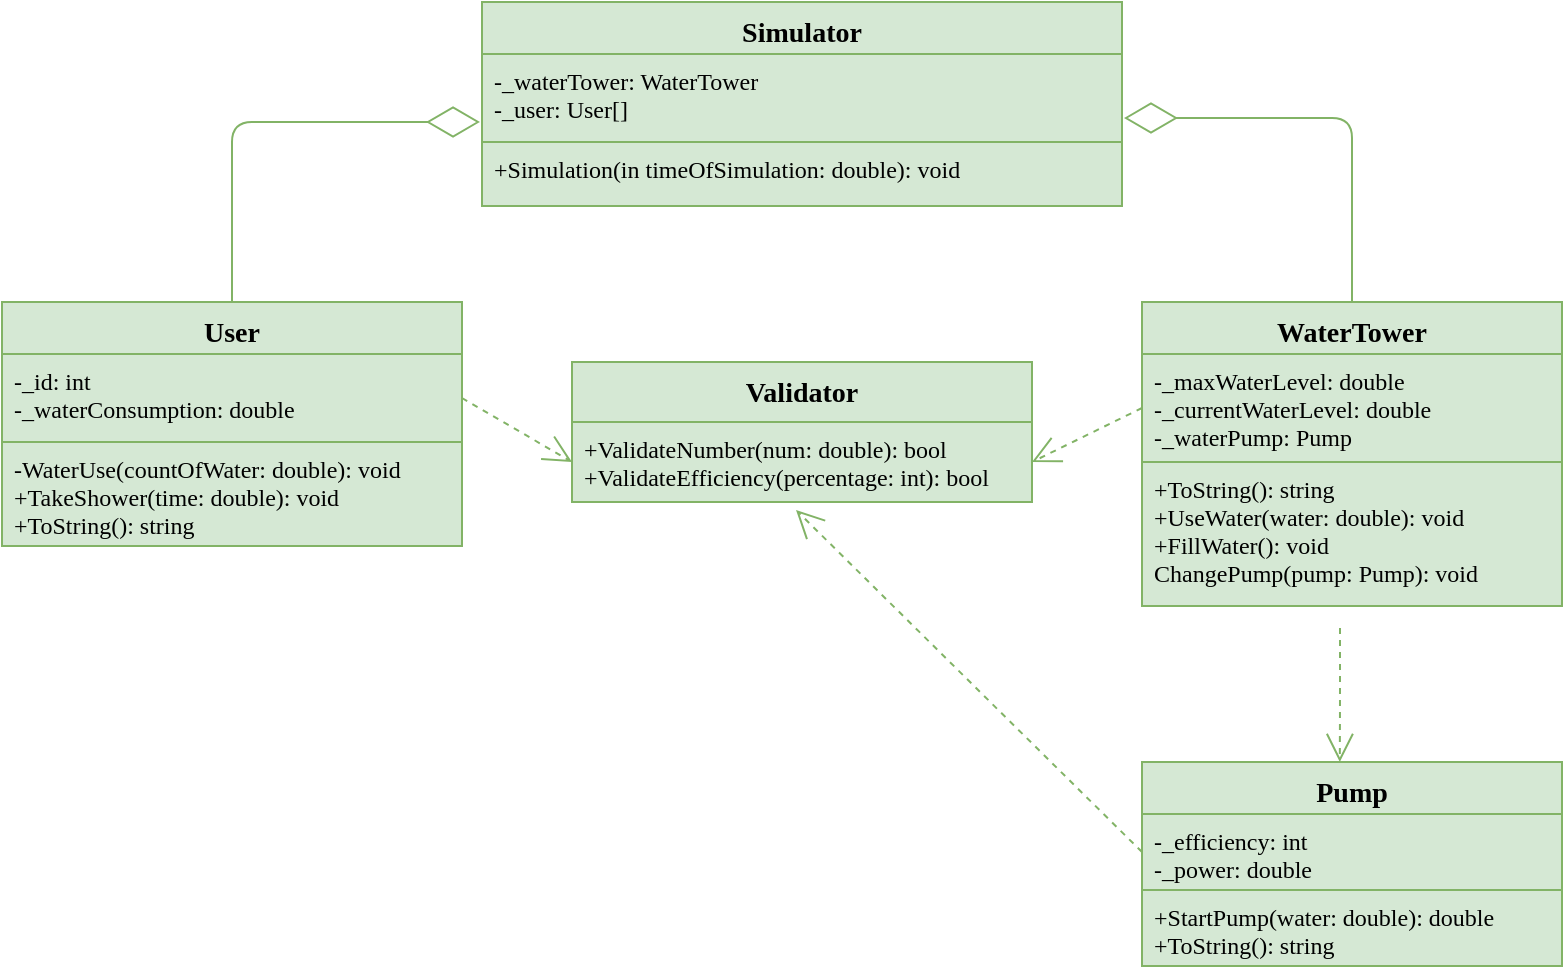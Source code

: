 <mxfile version="14.4.3" type="device"><diagram id="C5RBs43oDa-KdzZeNtuy" name="Page-1"><mxGraphModel dx="1422" dy="814" grid="1" gridSize="10" guides="1" tooltips="1" connect="1" arrows="1" fold="1" page="1" pageScale="1" pageWidth="827" pageHeight="1169" math="0" shadow="0"><root><mxCell id="WIyWlLk6GJQsqaUBKTNV-0"/><mxCell id="WIyWlLk6GJQsqaUBKTNV-1" parent="WIyWlLk6GJQsqaUBKTNV-0"/><mxCell id="SBJ9KAYORyTP7vfNi4aO-0" value="WaterTower" style="swimlane;fontStyle=1;align=center;verticalAlign=top;childLayout=stackLayout;horizontal=1;startSize=26;horizontalStack=0;resizeParent=1;resizeParentMax=0;resizeLast=0;collapsible=1;marginBottom=0;fillColor=#d5e8d4;strokeColor=#82b366;fontFamily=Times New Roman;fontSize=14;" vertex="1" parent="WIyWlLk6GJQsqaUBKTNV-1"><mxGeometry x="590" y="210" width="210" height="152" as="geometry"/></mxCell><mxCell id="SBJ9KAYORyTP7vfNi4aO-1" value="-_maxWaterLevel: double&#10;-_currentWaterLevel: double&#10;-_waterPump: Pump" style="text;strokeColor=#82b366;fillColor=#d5e8d4;align=left;verticalAlign=top;spacingLeft=4;spacingRight=4;overflow=hidden;rotatable=0;points=[[0,0.5],[1,0.5]];portConstraint=eastwest;fontFamily=Times New Roman;fontSize=12;" vertex="1" parent="SBJ9KAYORyTP7vfNi4aO-0"><mxGeometry y="26" width="210" height="54" as="geometry"/></mxCell><mxCell id="SBJ9KAYORyTP7vfNi4aO-3" value="+ToString(): string&#10;+UseWater(water: double): void&#10;+FillWater(): void&#10;ChangePump(pump: Pump): void" style="text;strokeColor=#82b366;fillColor=#d5e8d4;align=left;verticalAlign=top;spacingLeft=4;spacingRight=4;overflow=hidden;rotatable=0;points=[[0,0.5],[1,0.5]];portConstraint=eastwest;fontFamily=Times New Roman;fontSize=12;" vertex="1" parent="SBJ9KAYORyTP7vfNi4aO-0"><mxGeometry y="80" width="210" height="72" as="geometry"/></mxCell><mxCell id="SBJ9KAYORyTP7vfNi4aO-4" value="User" style="swimlane;fontStyle=1;align=center;verticalAlign=top;childLayout=stackLayout;horizontal=1;startSize=26;horizontalStack=0;resizeParent=1;resizeParentMax=0;resizeLast=0;collapsible=1;marginBottom=0;fillColor=#d5e8d4;strokeColor=#82b366;fontFamily=Times New Roman;fontSize=14;" vertex="1" parent="WIyWlLk6GJQsqaUBKTNV-1"><mxGeometry x="20" y="210" width="230" height="122" as="geometry"/></mxCell><mxCell id="SBJ9KAYORyTP7vfNi4aO-5" value="-_id: int&#10;-_waterConsumption: double" style="text;strokeColor=#82b366;fillColor=#d5e8d4;align=left;verticalAlign=top;spacingLeft=4;spacingRight=4;overflow=hidden;rotatable=0;points=[[0,0.5],[1,0.5]];portConstraint=eastwest;fontFamily=Times New Roman;fontSize=12;" vertex="1" parent="SBJ9KAYORyTP7vfNi4aO-4"><mxGeometry y="26" width="230" height="44" as="geometry"/></mxCell><mxCell id="SBJ9KAYORyTP7vfNi4aO-7" value="-WaterUse(countOfWater: double): void&#10;+TakeShower(time: double): void&#10;+ToString(): string" style="text;strokeColor=#82b366;fillColor=#d5e8d4;align=left;verticalAlign=top;spacingLeft=4;spacingRight=4;overflow=hidden;rotatable=0;points=[[0,0.5],[1,0.5]];portConstraint=eastwest;fontFamily=Times New Roman;fontSize=12;" vertex="1" parent="SBJ9KAYORyTP7vfNi4aO-4"><mxGeometry y="70" width="230" height="52" as="geometry"/></mxCell><mxCell id="SBJ9KAYORyTP7vfNi4aO-8" value="Pump" style="swimlane;fontStyle=1;align=center;verticalAlign=top;childLayout=stackLayout;horizontal=1;startSize=26;horizontalStack=0;resizeParent=1;resizeParentMax=0;resizeLast=0;collapsible=1;marginBottom=0;fillColor=#d5e8d4;strokeColor=#82b366;fontFamily=Times New Roman;fontSize=14;" vertex="1" parent="WIyWlLk6GJQsqaUBKTNV-1"><mxGeometry x="590" y="440" width="210" height="102" as="geometry"/></mxCell><mxCell id="SBJ9KAYORyTP7vfNi4aO-9" value="-_efficiency: int&#10;-_power: double&#10;" style="text;strokeColor=#82b366;fillColor=#d5e8d4;align=left;verticalAlign=top;spacingLeft=4;spacingRight=4;overflow=hidden;rotatable=0;points=[[0,0.5],[1,0.5]];portConstraint=eastwest;fontFamily=Times New Roman;fontSize=12;" vertex="1" parent="SBJ9KAYORyTP7vfNi4aO-8"><mxGeometry y="26" width="210" height="38" as="geometry"/></mxCell><mxCell id="SBJ9KAYORyTP7vfNi4aO-11" value="+StartPump(water: double): double&#10;+ToString(): string" style="text;strokeColor=#82b366;fillColor=#d5e8d4;align=left;verticalAlign=top;spacingLeft=4;spacingRight=4;overflow=hidden;rotatable=0;points=[[0,0.5],[1,0.5]];portConstraint=eastwest;fontFamily=Times New Roman;fontSize=12;" vertex="1" parent="SBJ9KAYORyTP7vfNi4aO-8"><mxGeometry y="64" width="210" height="38" as="geometry"/></mxCell><mxCell id="SBJ9KAYORyTP7vfNi4aO-12" value="Simulator" style="swimlane;fontStyle=1;align=center;verticalAlign=top;childLayout=stackLayout;horizontal=1;startSize=26;horizontalStack=0;resizeParent=1;resizeParentMax=0;resizeLast=0;collapsible=1;marginBottom=0;fillColor=#d5e8d4;strokeColor=#82b366;fontFamily=Times New Roman;fontSize=14;" vertex="1" parent="WIyWlLk6GJQsqaUBKTNV-1"><mxGeometry x="260" y="60" width="320" height="102" as="geometry"/></mxCell><mxCell id="SBJ9KAYORyTP7vfNi4aO-13" value="-_waterTower: WaterTower&#10;-_user: User[]" style="text;strokeColor=#82b366;fillColor=#d5e8d4;align=left;verticalAlign=top;spacingLeft=4;spacingRight=4;overflow=hidden;rotatable=0;points=[[0,0.5],[1,0.5]];portConstraint=eastwest;fontFamily=Times New Roman;fontSize=12;" vertex="1" parent="SBJ9KAYORyTP7vfNi4aO-12"><mxGeometry y="26" width="320" height="44" as="geometry"/></mxCell><mxCell id="SBJ9KAYORyTP7vfNi4aO-15" value="+Simulation(in timeOfSimulation: double): void" style="text;strokeColor=#82b366;fillColor=#d5e8d4;align=left;verticalAlign=top;spacingLeft=4;spacingRight=4;overflow=hidden;rotatable=0;points=[[0,0.5],[1,0.5]];portConstraint=eastwest;fontStyle=0;fontFamily=Times New Roman;fontSize=12;" vertex="1" parent="SBJ9KAYORyTP7vfNi4aO-12"><mxGeometry y="70" width="320" height="32" as="geometry"/></mxCell><mxCell id="SBJ9KAYORyTP7vfNi4aO-22" value="" style="endArrow=diamondThin;endFill=0;endSize=24;html=1;exitX=0.5;exitY=0;exitDx=0;exitDy=0;fillColor=#d5e8d4;strokeColor=#82b366;fontFamily=Times New Roman;fontSize=12;" edge="1" parent="WIyWlLk6GJQsqaUBKTNV-1" source="SBJ9KAYORyTP7vfNi4aO-4"><mxGeometry width="160" relative="1" as="geometry"><mxPoint x="160" y="170" as="sourcePoint"/><mxPoint x="259" y="120" as="targetPoint"/><Array as="points"><mxPoint x="135" y="120"/></Array></mxGeometry></mxCell><mxCell id="SBJ9KAYORyTP7vfNi4aO-23" value="" style="endArrow=diamondThin;endFill=0;endSize=24;html=1;exitX=0.5;exitY=0;exitDx=0;exitDy=0;fillColor=#d5e8d4;strokeColor=#82b366;fontFamily=Times New Roman;fontSize=12;" edge="1" parent="WIyWlLk6GJQsqaUBKTNV-1" source="SBJ9KAYORyTP7vfNi4aO-0"><mxGeometry width="160" relative="1" as="geometry"><mxPoint x="649" y="208" as="sourcePoint"/><mxPoint x="581" y="118" as="targetPoint"/><Array as="points"><mxPoint x="695" y="118"/></Array></mxGeometry></mxCell><mxCell id="SBJ9KAYORyTP7vfNi4aO-24" value="Use" style="endArrow=open;endSize=12;dashed=1;html=1;entryX=0.471;entryY=0;entryDx=0;entryDy=0;entryPerimeter=0;fillColor=#d5e8d4;strokeColor=#82b366;fontFamily=Times New Roman;fontSize=12;noLabel=1;fontColor=none;labelBackgroundColor=none;" edge="1" parent="WIyWlLk6GJQsqaUBKTNV-1" target="SBJ9KAYORyTP7vfNi4aO-8"><mxGeometry x="0.104" y="41" width="160" relative="1" as="geometry"><mxPoint x="689" y="373" as="sourcePoint"/><mxPoint x="870" y="390" as="targetPoint"/><Array as="points"><mxPoint x="689" y="410"/></Array><mxPoint as="offset"/></mxGeometry></mxCell><mxCell id="SBJ9KAYORyTP7vfNi4aO-25" value="Validator" style="swimlane;fontStyle=1;align=center;verticalAlign=top;childLayout=stackLayout;horizontal=1;startSize=30;horizontalStack=0;resizeParent=1;resizeParentMax=0;resizeLast=0;collapsible=1;marginBottom=0;fillColor=#d5e8d4;strokeColor=#82b366;fontFamily=Times New Roman;fontSize=14;" vertex="1" parent="WIyWlLk6GJQsqaUBKTNV-1"><mxGeometry x="305" y="240" width="230" height="70" as="geometry"/></mxCell><mxCell id="SBJ9KAYORyTP7vfNi4aO-28" value="+ValidateNumber(num: double): bool&#10;+ValidateEfficiency(percentage: int): bool" style="text;strokeColor=#82b366;fillColor=#d5e8d4;align=left;verticalAlign=top;spacingLeft=4;spacingRight=4;overflow=hidden;rotatable=0;points=[[0,0.5],[1,0.5]];portConstraint=eastwest;fontFamily=Times New Roman;fontSize=12;" vertex="1" parent="SBJ9KAYORyTP7vfNi4aO-25"><mxGeometry y="30" width="230" height="40" as="geometry"/></mxCell><mxCell id="SBJ9KAYORyTP7vfNi4aO-29" value="Use" style="endArrow=open;endSize=12;dashed=1;html=1;entryX=0;entryY=0.5;entryDx=0;entryDy=0;exitX=1;exitY=0.5;exitDx=0;exitDy=0;fillColor=#d5e8d4;strokeColor=#82b366;fontFamily=Times New Roman;fontSize=12;noLabel=1;fontColor=none;labelBackgroundColor=none;" edge="1" parent="WIyWlLk6GJQsqaUBKTNV-1" source="SBJ9KAYORyTP7vfNi4aO-5" target="SBJ9KAYORyTP7vfNi4aO-28"><mxGeometry x="-1" y="59" width="160" relative="1" as="geometry"><mxPoint x="250" y="277" as="sourcePoint"/><mxPoint x="302" y="277" as="targetPoint"/><mxPoint x="-20" y="-7" as="offset"/></mxGeometry></mxCell><mxCell id="SBJ9KAYORyTP7vfNi4aO-30" value="Use" style="endArrow=open;endSize=12;dashed=1;html=1;exitX=0;exitY=0.5;exitDx=0;exitDy=0;entryX=1;entryY=0.5;entryDx=0;entryDy=0;fillColor=#d5e8d4;strokeColor=#82b366;fontFamily=Times New Roman;fontSize=12;noLabel=1;fontColor=none;labelBackgroundColor=none;" edge="1" parent="WIyWlLk6GJQsqaUBKTNV-1" source="SBJ9KAYORyTP7vfNi4aO-1" target="SBJ9KAYORyTP7vfNi4aO-28"><mxGeometry x="0.406" y="42" width="160" relative="1" as="geometry"><mxPoint x="260" y="287" as="sourcePoint"/><mxPoint x="312" y="287" as="targetPoint"/><mxPoint as="offset"/></mxGeometry></mxCell><mxCell id="SBJ9KAYORyTP7vfNi4aO-32" value="Use" style="endArrow=open;endSize=12;dashed=1;html=1;entryX=0.487;entryY=1.1;entryDx=0;entryDy=0;entryPerimeter=0;exitX=0;exitY=0.5;exitDx=0;exitDy=0;fillColor=#d5e8d4;strokeColor=#82b366;fontFamily=Times New Roman;fontSize=12;noLabel=1;fontColor=none;labelBackgroundColor=none;" edge="1" parent="WIyWlLk6GJQsqaUBKTNV-1" source="SBJ9KAYORyTP7vfNi4aO-9" target="SBJ9KAYORyTP7vfNi4aO-28"><mxGeometry x="-0.043" y="-47" width="160" relative="1" as="geometry"><mxPoint x="380" y="450" as="sourcePoint"/><mxPoint x="540" y="450" as="targetPoint"/><mxPoint x="-1" as="offset"/></mxGeometry></mxCell></root></mxGraphModel></diagram></mxfile>